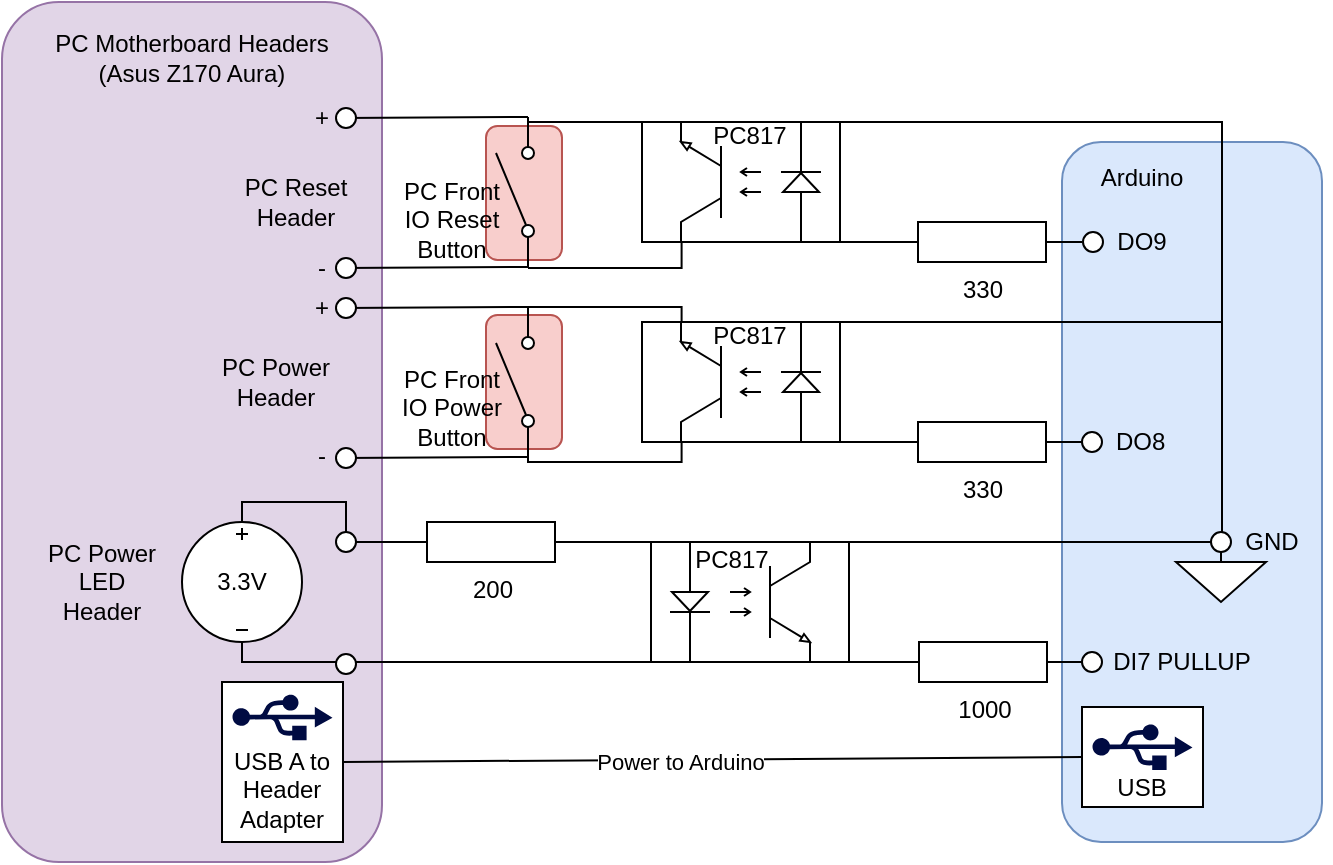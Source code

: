 <mxfile version="21.3.7" type="device">
  <diagram name="Page-1" id="16e2658f-23c8-b752-8be9-c03fbebb8bbe">
    <mxGraphModel dx="988" dy="554" grid="1" gridSize="10" guides="1" tooltips="1" connect="1" arrows="1" fold="1" page="1" pageScale="1" pageWidth="1100" pageHeight="850" background="none" math="0" shadow="0">
      <root>
        <mxCell id="0" />
        <mxCell id="1" parent="0" />
        <mxCell id="YMI0XfD5ZxAQQNTU919H-50" value="" style="rounded=1;whiteSpace=wrap;html=1;fillColor=#f8cecc;strokeColor=#b85450;" parent="1" vertex="1">
          <mxGeometry x="292" y="286.5" width="38" height="67" as="geometry" />
        </mxCell>
        <mxCell id="YMI0XfD5ZxAQQNTU919H-49" value="" style="rounded=1;whiteSpace=wrap;html=1;fillColor=#f8cecc;strokeColor=#b85450;" parent="1" vertex="1">
          <mxGeometry x="292" y="192" width="38" height="67" as="geometry" />
        </mxCell>
        <mxCell id="YMI0XfD5ZxAQQNTU919H-37" value="" style="rounded=1;whiteSpace=wrap;html=1;fillColor=#e1d5e7;strokeColor=#9673a6;" parent="1" vertex="1">
          <mxGeometry x="50" y="130" width="190" height="430" as="geometry" />
        </mxCell>
        <mxCell id="YMI0XfD5ZxAQQNTU919H-40" value="" style="rounded=1;whiteSpace=wrap;html=1;fillColor=#dae8fc;strokeColor=#6c8ebf;" parent="1" vertex="1">
          <mxGeometry x="580" y="200" width="130" height="350" as="geometry" />
        </mxCell>
        <mxCell id="D6pAHJ3QwlVJec8fdso8-7" style="edgeStyle=orthogonalEdgeStyle;rounded=0;orthogonalLoop=1;jettySize=auto;html=1;exitX=0;exitY=0.5;exitDx=0;exitDy=0;exitPerimeter=0;entryX=0.195;entryY=0;entryDx=0;entryDy=0;entryPerimeter=0;endArrow=none;endFill=0;" parent="1" source="D6pAHJ3QwlVJec8fdso8-1" target="D6pAHJ3QwlVJec8fdso8-2" edge="1">
          <mxGeometry relative="1" as="geometry">
            <Array as="points">
              <mxPoint x="570" y="250" />
              <mxPoint x="570" y="250" />
            </Array>
          </mxGeometry>
        </mxCell>
        <mxCell id="D6pAHJ3QwlVJec8fdso8-1" value="330" style="pointerEvents=1;verticalLabelPosition=bottom;shadow=0;dashed=0;align=center;html=1;verticalAlign=top;shape=mxgraph.electrical.resistors.resistor_1;" parent="1" vertex="1">
          <mxGeometry x="490" y="240" width="100" height="20" as="geometry" />
        </mxCell>
        <mxCell id="YMI0XfD5ZxAQQNTU919H-6" style="edgeStyle=orthogonalEdgeStyle;rounded=0;orthogonalLoop=1;jettySize=auto;html=1;exitX=0.8;exitY=1;exitDx=0;exitDy=0;exitPerimeter=0;entryX=1;entryY=0.8;entryDx=0;entryDy=0;endArrow=none;endFill=0;" parent="1" source="D6pAHJ3QwlVJec8fdso8-2" target="YMI0XfD5ZxAQQNTU919H-5" edge="1">
          <mxGeometry relative="1" as="geometry">
            <Array as="points">
              <mxPoint x="313" y="190" />
            </Array>
          </mxGeometry>
        </mxCell>
        <mxCell id="YMI0XfD5ZxAQQNTU919H-7" style="edgeStyle=orthogonalEdgeStyle;rounded=0;orthogonalLoop=1;jettySize=auto;html=1;exitX=0.8;exitY=0;exitDx=0;exitDy=0;exitPerimeter=0;entryX=0;entryY=0.8;entryDx=0;entryDy=0;endArrow=none;endFill=0;" parent="1" source="D6pAHJ3QwlVJec8fdso8-2" target="YMI0XfD5ZxAQQNTU919H-5" edge="1">
          <mxGeometry relative="1" as="geometry">
            <Array as="points">
              <mxPoint x="390" y="263" />
              <mxPoint x="313" y="263" />
            </Array>
          </mxGeometry>
        </mxCell>
        <mxCell id="YMI0XfD5ZxAQQNTU919H-47" style="edgeStyle=orthogonalEdgeStyle;rounded=0;orthogonalLoop=1;jettySize=auto;html=1;exitX=0.195;exitY=1;exitDx=0;exitDy=0;exitPerimeter=0;endArrow=none;endFill=0;" parent="1" source="D6pAHJ3QwlVJec8fdso8-2" edge="1">
          <mxGeometry relative="1" as="geometry">
            <mxPoint x="660" y="290" as="targetPoint" />
            <Array as="points">
              <mxPoint x="660" y="190" />
            </Array>
          </mxGeometry>
        </mxCell>
        <mxCell id="D6pAHJ3QwlVJec8fdso8-2" value="" style="verticalLabelPosition=bottom;shadow=0;dashed=0;align=center;html=1;verticalAlign=top;shape=mxgraph.electrical.opto_electronics.opto-coupler;rotation=-180;" parent="1" vertex="1">
          <mxGeometry x="370" y="190" width="99" height="60" as="geometry" />
        </mxCell>
        <mxCell id="D6pAHJ3QwlVJec8fdso8-16" style="edgeStyle=orthogonalEdgeStyle;rounded=0;orthogonalLoop=1;jettySize=auto;html=1;exitX=0.8;exitY=0;exitDx=0;exitDy=0;exitPerimeter=0;entryX=0.5;entryY=0;entryDx=0;entryDy=0;entryPerimeter=0;endArrow=none;endFill=0;" parent="1" source="D6pAHJ3QwlVJec8fdso8-4" target="D6pAHJ3QwlVJec8fdso8-15" edge="1">
          <mxGeometry relative="1" as="geometry">
            <Array as="points">
              <mxPoint x="600" y="400" />
              <mxPoint x="600" y="400" />
            </Array>
          </mxGeometry>
        </mxCell>
        <mxCell id="D6pAHJ3QwlVJec8fdso8-4" value="" style="verticalLabelPosition=bottom;shadow=0;dashed=0;align=center;html=1;verticalAlign=top;shape=mxgraph.electrical.opto_electronics.opto-coupler;" parent="1" vertex="1">
          <mxGeometry x="374.5" y="400" width="99" height="60" as="geometry" />
        </mxCell>
        <mxCell id="D6pAHJ3QwlVJec8fdso8-17" style="edgeStyle=orthogonalEdgeStyle;rounded=0;orthogonalLoop=1;jettySize=auto;html=1;exitX=0.195;exitY=1;exitDx=0;exitDy=0;exitPerimeter=0;entryX=0.5;entryY=0;entryDx=0;entryDy=0;entryPerimeter=0;endArrow=none;endFill=0;" parent="1" source="D6pAHJ3QwlVJec8fdso8-5" target="D6pAHJ3QwlVJec8fdso8-15" edge="1">
          <mxGeometry relative="1" as="geometry">
            <Array as="points">
              <mxPoint x="660" y="290" />
              <mxPoint x="660" y="400" />
            </Array>
          </mxGeometry>
        </mxCell>
        <mxCell id="YMI0XfD5ZxAQQNTU919H-2" style="edgeStyle=orthogonalEdgeStyle;rounded=0;orthogonalLoop=1;jettySize=auto;html=1;exitX=0.8;exitY=1;exitDx=0;exitDy=0;exitPerimeter=0;entryX=1;entryY=0.8;entryDx=0;entryDy=0;endArrow=none;endFill=0;" parent="1" source="D6pAHJ3QwlVJec8fdso8-5" target="YMI0XfD5ZxAQQNTU919H-1" edge="1">
          <mxGeometry relative="1" as="geometry">
            <Array as="points">
              <mxPoint x="390" y="283" />
            </Array>
          </mxGeometry>
        </mxCell>
        <mxCell id="YMI0XfD5ZxAQQNTU919H-3" style="edgeStyle=orthogonalEdgeStyle;rounded=0;orthogonalLoop=1;jettySize=auto;html=1;exitX=0.8;exitY=0;exitDx=0;exitDy=0;exitPerimeter=0;entryX=0;entryY=0.8;entryDx=0;entryDy=0;endArrow=none;endFill=0;" parent="1" source="D6pAHJ3QwlVJec8fdso8-5" target="YMI0XfD5ZxAQQNTU919H-1" edge="1">
          <mxGeometry relative="1" as="geometry">
            <Array as="points">
              <mxPoint x="390" y="360" />
              <mxPoint x="313" y="360" />
            </Array>
          </mxGeometry>
        </mxCell>
        <mxCell id="D6pAHJ3QwlVJec8fdso8-5" value="" style="verticalLabelPosition=bottom;shadow=0;dashed=0;align=center;html=1;verticalAlign=top;shape=mxgraph.electrical.opto_electronics.opto-coupler;rotation=-180;" parent="1" vertex="1">
          <mxGeometry x="370" y="290" width="99" height="60" as="geometry" />
        </mxCell>
        <mxCell id="D6pAHJ3QwlVJec8fdso8-9" style="edgeStyle=orthogonalEdgeStyle;rounded=0;orthogonalLoop=1;jettySize=auto;html=1;exitX=0;exitY=0.5;exitDx=0;exitDy=0;exitPerimeter=0;entryX=0.195;entryY=0;entryDx=0;entryDy=0;entryPerimeter=0;endArrow=none;endFill=0;" parent="1" source="D6pAHJ3QwlVJec8fdso8-8" target="D6pAHJ3QwlVJec8fdso8-5" edge="1">
          <mxGeometry relative="1" as="geometry">
            <Array as="points">
              <mxPoint x="470" y="350" />
              <mxPoint x="470" y="350" />
            </Array>
          </mxGeometry>
        </mxCell>
        <mxCell id="D6pAHJ3QwlVJec8fdso8-8" value="330" style="pointerEvents=1;verticalLabelPosition=bottom;shadow=0;dashed=0;align=center;html=1;verticalAlign=top;shape=mxgraph.electrical.resistors.resistor_1;" parent="1" vertex="1">
          <mxGeometry x="490" y="340" width="100" height="20" as="geometry" />
        </mxCell>
        <mxCell id="D6pAHJ3QwlVJec8fdso8-13" style="edgeStyle=orthogonalEdgeStyle;rounded=0;orthogonalLoop=1;jettySize=auto;html=1;exitX=0;exitY=0.5;exitDx=0;exitDy=0;exitPerimeter=0;entryX=0.8;entryY=1;entryDx=0;entryDy=0;entryPerimeter=0;endArrow=none;endFill=0;" parent="1" source="D6pAHJ3QwlVJec8fdso8-10" target="D6pAHJ3QwlVJec8fdso8-4" edge="1">
          <mxGeometry relative="1" as="geometry">
            <Array as="points">
              <mxPoint x="464.5" y="460" />
              <mxPoint x="464.5" y="460" />
            </Array>
          </mxGeometry>
        </mxCell>
        <mxCell id="D6pAHJ3QwlVJec8fdso8-10" value="1000" style="pointerEvents=1;verticalLabelPosition=bottom;shadow=0;dashed=0;align=center;html=1;verticalAlign=top;shape=mxgraph.electrical.resistors.resistor_1;" parent="1" vertex="1">
          <mxGeometry x="490.5" y="450" width="100" height="20" as="geometry" />
        </mxCell>
        <mxCell id="D6pAHJ3QwlVJec8fdso8-14" style="edgeStyle=orthogonalEdgeStyle;rounded=0;orthogonalLoop=1;jettySize=auto;html=1;exitX=1;exitY=0.5;exitDx=0;exitDy=0;exitPerimeter=0;entryX=0.195;entryY=0;entryDx=0;entryDy=0;entryPerimeter=0;endArrow=none;endFill=0;" parent="1" source="D6pAHJ3QwlVJec8fdso8-12" target="D6pAHJ3QwlVJec8fdso8-4" edge="1">
          <mxGeometry relative="1" as="geometry">
            <Array as="points">
              <mxPoint x="374.5" y="400" />
              <mxPoint x="374.5" y="400" />
            </Array>
          </mxGeometry>
        </mxCell>
        <mxCell id="D6pAHJ3QwlVJec8fdso8-12" value="200" style="pointerEvents=1;verticalLabelPosition=bottom;shadow=0;dashed=0;align=center;html=1;verticalAlign=top;shape=mxgraph.electrical.resistors.resistor_1;" parent="1" vertex="1">
          <mxGeometry x="244.5" y="390" width="100" height="20" as="geometry" />
        </mxCell>
        <mxCell id="D6pAHJ3QwlVJec8fdso8-15" value="" style="pointerEvents=1;verticalLabelPosition=bottom;shadow=0;dashed=0;align=center;html=1;verticalAlign=top;shape=mxgraph.electrical.signal_sources.signal_ground;" parent="1" vertex="1">
          <mxGeometry x="637" y="400" width="45" height="30" as="geometry" />
        </mxCell>
        <mxCell id="D6pAHJ3QwlVJec8fdso8-18" value="DI7 PULLUP" style="text;html=1;strokeColor=none;fillColor=none;align=center;verticalAlign=middle;whiteSpace=wrap;rounded=0;" parent="1" vertex="1">
          <mxGeometry x="595" y="445" width="90" height="30" as="geometry" />
        </mxCell>
        <mxCell id="D6pAHJ3QwlVJec8fdso8-19" value="DO8&amp;nbsp;" style="text;html=1;strokeColor=none;fillColor=none;align=center;verticalAlign=middle;whiteSpace=wrap;rounded=0;" parent="1" vertex="1">
          <mxGeometry x="590.5" y="335" width="60" height="30" as="geometry" />
        </mxCell>
        <mxCell id="D6pAHJ3QwlVJec8fdso8-20" value="DO9" style="text;html=1;strokeColor=none;fillColor=none;align=center;verticalAlign=middle;whiteSpace=wrap;rounded=0;" parent="1" vertex="1">
          <mxGeometry x="590" y="235" width="60" height="30" as="geometry" />
        </mxCell>
        <mxCell id="D6pAHJ3QwlVJec8fdso8-22" style="edgeStyle=orthogonalEdgeStyle;rounded=0;orthogonalLoop=1;jettySize=auto;html=1;exitX=0.5;exitY=0;exitDx=0;exitDy=0;exitPerimeter=0;entryX=0;entryY=0.5;entryDx=0;entryDy=0;entryPerimeter=0;endArrow=none;endFill=0;" parent="1" source="D6pAHJ3QwlVJec8fdso8-21" target="D6pAHJ3QwlVJec8fdso8-12" edge="1">
          <mxGeometry relative="1" as="geometry">
            <Array as="points">
              <mxPoint x="170" y="380" />
              <mxPoint x="222" y="380" />
              <mxPoint x="222" y="400" />
            </Array>
          </mxGeometry>
        </mxCell>
        <mxCell id="D6pAHJ3QwlVJec8fdso8-23" style="edgeStyle=orthogonalEdgeStyle;rounded=0;orthogonalLoop=1;jettySize=auto;html=1;exitX=0.5;exitY=1;exitDx=0;exitDy=0;exitPerimeter=0;entryX=0.195;entryY=1;entryDx=0;entryDy=0;entryPerimeter=0;endArrow=none;endFill=0;" parent="1" source="D6pAHJ3QwlVJec8fdso8-21" target="D6pAHJ3QwlVJec8fdso8-4" edge="1">
          <mxGeometry relative="1" as="geometry">
            <Array as="points">
              <mxPoint x="170" y="460" />
            </Array>
          </mxGeometry>
        </mxCell>
        <mxCell id="D6pAHJ3QwlVJec8fdso8-21" value="" style="pointerEvents=1;verticalLabelPosition=bottom;shadow=0;dashed=0;align=center;html=1;verticalAlign=top;shape=mxgraph.electrical.signal_sources.source;aspect=fixed;points=[[0.5,0,0],[1,0.5,0],[0.5,1,0],[0,0.5,0]];elSignalType=dc3;" parent="1" vertex="1">
          <mxGeometry x="140" y="390" width="60" height="60" as="geometry" />
        </mxCell>
        <mxCell id="YMI0XfD5ZxAQQNTU919H-1" value="" style="html=1;shape=mxgraph.electrical.electro-mechanical.singleSwitch;aspect=fixed;elSwitchState=off;rotation=-90;" parent="1" vertex="1">
          <mxGeometry x="269.5" y="310" width="75" height="20" as="geometry" />
        </mxCell>
        <mxCell id="YMI0XfD5ZxAQQNTU919H-4" value="PC Front IO Power Button" style="text;html=1;strokeColor=none;fillColor=none;align=center;verticalAlign=middle;whiteSpace=wrap;rounded=0;" parent="1" vertex="1">
          <mxGeometry x="244.5" y="318" width="60" height="30" as="geometry" />
        </mxCell>
        <mxCell id="YMI0XfD5ZxAQQNTU919H-5" value="" style="html=1;shape=mxgraph.electrical.electro-mechanical.singleSwitch;aspect=fixed;elSwitchState=off;rotation=-90;" parent="1" vertex="1">
          <mxGeometry x="269.5" y="215" width="75" height="20" as="geometry" />
        </mxCell>
        <mxCell id="YMI0XfD5ZxAQQNTU919H-8" value="PC Front IO Reset Button" style="text;html=1;strokeColor=none;fillColor=none;align=center;verticalAlign=middle;whiteSpace=wrap;rounded=0;" parent="1" vertex="1">
          <mxGeometry x="244.5" y="224" width="60" height="30" as="geometry" />
        </mxCell>
        <mxCell id="YMI0XfD5ZxAQQNTU919H-14" value="3.3V" style="text;html=1;strokeColor=none;fillColor=none;align=center;verticalAlign=middle;whiteSpace=wrap;rounded=0;" parent="1" vertex="1">
          <mxGeometry x="140" y="405" width="60" height="30" as="geometry" />
        </mxCell>
        <mxCell id="YMI0XfD5ZxAQQNTU919H-16" value="" style="endArrow=none;html=1;rounded=0;entryX=1;entryY=0.8;entryDx=0;entryDy=0;" parent="1" target="YMI0XfD5ZxAQQNTU919H-5" edge="1">
          <mxGeometry width="50" height="50" relative="1" as="geometry">
            <mxPoint x="220" y="188" as="sourcePoint" />
            <mxPoint x="280" y="180" as="targetPoint" />
          </mxGeometry>
        </mxCell>
        <mxCell id="YMI0XfD5ZxAQQNTU919H-17" value="" style="endArrow=none;html=1;rounded=0;entryX=0;entryY=0.8;entryDx=0;entryDy=0;" parent="1" target="YMI0XfD5ZxAQQNTU919H-5" edge="1">
          <mxGeometry width="50" height="50" relative="1" as="geometry">
            <mxPoint x="220" y="263" as="sourcePoint" />
            <mxPoint x="283" y="265" as="targetPoint" />
          </mxGeometry>
        </mxCell>
        <mxCell id="YMI0XfD5ZxAQQNTU919H-18" value="" style="ellipse;whiteSpace=wrap;html=1;aspect=fixed;snapToPoint=0;connectable=0;" parent="1" vertex="1">
          <mxGeometry x="217" y="395" width="10" height="10" as="geometry" />
        </mxCell>
        <mxCell id="YMI0XfD5ZxAQQNTU919H-23" value="" style="ellipse;whiteSpace=wrap;html=1;aspect=fixed;snapToPoint=0;connectable=0;" parent="1" vertex="1">
          <mxGeometry x="217" y="456" width="10" height="10" as="geometry" />
        </mxCell>
        <mxCell id="YMI0XfD5ZxAQQNTU919H-24" value="" style="ellipse;whiteSpace=wrap;html=1;aspect=fixed;snapToPoint=0;connectable=0;" parent="1" vertex="1">
          <mxGeometry x="217" y="183" width="10" height="10" as="geometry" />
        </mxCell>
        <mxCell id="YMI0XfD5ZxAQQNTU919H-25" value="" style="ellipse;whiteSpace=wrap;html=1;aspect=fixed;snapToPoint=0;connectable=0;" parent="1" vertex="1">
          <mxGeometry x="217" y="258" width="10" height="10" as="geometry" />
        </mxCell>
        <mxCell id="YMI0XfD5ZxAQQNTU919H-26" value="" style="endArrow=none;html=1;rounded=0;entryX=1;entryY=0.8;entryDx=0;entryDy=0;" parent="1" target="YMI0XfD5ZxAQQNTU919H-1" edge="1">
          <mxGeometry width="50" height="50" relative="1" as="geometry">
            <mxPoint x="220" y="283" as="sourcePoint" />
            <mxPoint x="293" y="290" as="targetPoint" />
          </mxGeometry>
        </mxCell>
        <mxCell id="YMI0XfD5ZxAQQNTU919H-27" value="" style="endArrow=none;html=1;rounded=0;entryX=0;entryY=0.8;entryDx=0;entryDy=0;" parent="1" target="YMI0XfD5ZxAQQNTU919H-1" edge="1">
          <mxGeometry width="50" height="50" relative="1" as="geometry">
            <mxPoint x="220" y="358" as="sourcePoint" />
            <mxPoint x="310" y="359.6" as="targetPoint" />
          </mxGeometry>
        </mxCell>
        <mxCell id="YMI0XfD5ZxAQQNTU919H-28" value="" style="ellipse;whiteSpace=wrap;html=1;aspect=fixed;snapToPoint=0;connectable=0;" parent="1" vertex="1">
          <mxGeometry x="217" y="278" width="10" height="10" as="geometry" />
        </mxCell>
        <mxCell id="YMI0XfD5ZxAQQNTU919H-29" value="" style="ellipse;whiteSpace=wrap;html=1;aspect=fixed;snapToPoint=0;connectable=0;" parent="1" vertex="1">
          <mxGeometry x="217" y="353" width="10" height="10" as="geometry" />
        </mxCell>
        <mxCell id="YMI0XfD5ZxAQQNTU919H-30" value="PC Reset Header" style="text;html=1;strokeColor=none;fillColor=none;align=center;verticalAlign=middle;whiteSpace=wrap;rounded=0;" parent="1" vertex="1">
          <mxGeometry x="167" y="215" width="60" height="30" as="geometry" />
        </mxCell>
        <mxCell id="YMI0XfD5ZxAQQNTU919H-31" value="PC Power Header" style="text;html=1;strokeColor=none;fillColor=none;align=center;verticalAlign=middle;whiteSpace=wrap;rounded=0;" parent="1" vertex="1">
          <mxGeometry x="157" y="305" width="60" height="30" as="geometry" />
        </mxCell>
        <mxCell id="YMI0XfD5ZxAQQNTU919H-32" value="+" style="text;html=1;strokeColor=none;fillColor=none;align=center;verticalAlign=middle;whiteSpace=wrap;rounded=0;" parent="1" vertex="1">
          <mxGeometry x="180" y="268" width="60" height="30" as="geometry" />
        </mxCell>
        <mxCell id="YMI0XfD5ZxAQQNTU919H-33" value="+" style="text;html=1;strokeColor=none;fillColor=none;align=center;verticalAlign=middle;whiteSpace=wrap;rounded=0;" parent="1" vertex="1">
          <mxGeometry x="180" y="173" width="60" height="30" as="geometry" />
        </mxCell>
        <mxCell id="YMI0XfD5ZxAQQNTU919H-34" value="-" style="text;html=1;strokeColor=none;fillColor=none;align=center;verticalAlign=middle;whiteSpace=wrap;rounded=0;" parent="1" vertex="1">
          <mxGeometry x="180" y="248" width="60" height="30" as="geometry" />
        </mxCell>
        <mxCell id="YMI0XfD5ZxAQQNTU919H-35" value="-" style="text;html=1;strokeColor=none;fillColor=none;align=center;verticalAlign=middle;whiteSpace=wrap;rounded=0;" parent="1" vertex="1">
          <mxGeometry x="180" y="342" width="60" height="30" as="geometry" />
        </mxCell>
        <mxCell id="YMI0XfD5ZxAQQNTU919H-36" value="PC Power LED Header" style="text;html=1;strokeColor=none;fillColor=none;align=center;verticalAlign=middle;whiteSpace=wrap;rounded=0;" parent="1" vertex="1">
          <mxGeometry x="70" y="405" width="60" height="30" as="geometry" />
        </mxCell>
        <mxCell id="YMI0XfD5ZxAQQNTU919H-38" value="PC Motherboard Headers&lt;br&gt;(Asus Z170 Aura)" style="text;html=1;strokeColor=none;fillColor=none;align=center;verticalAlign=middle;whiteSpace=wrap;rounded=0;" parent="1" vertex="1">
          <mxGeometry x="65" y="143" width="160" height="30" as="geometry" />
        </mxCell>
        <mxCell id="YMI0XfD5ZxAQQNTU919H-41" value="Arduino" style="text;html=1;strokeColor=none;fillColor=none;align=center;verticalAlign=middle;whiteSpace=wrap;rounded=0;" parent="1" vertex="1">
          <mxGeometry x="540" y="203" width="160" height="30" as="geometry" />
        </mxCell>
        <mxCell id="YMI0XfD5ZxAQQNTU919H-42" value="" style="ellipse;whiteSpace=wrap;html=1;aspect=fixed;snapToPoint=0;connectable=0;" parent="1" vertex="1">
          <mxGeometry x="590" y="455" width="10" height="10" as="geometry" />
        </mxCell>
        <mxCell id="YMI0XfD5ZxAQQNTU919H-43" value="" style="ellipse;whiteSpace=wrap;html=1;aspect=fixed;snapToPoint=0;connectable=0;" parent="1" vertex="1">
          <mxGeometry x="590" y="345" width="10" height="10" as="geometry" />
        </mxCell>
        <mxCell id="YMI0XfD5ZxAQQNTU919H-44" value="" style="ellipse;whiteSpace=wrap;html=1;aspect=fixed;snapToPoint=0;connectable=0;" parent="1" vertex="1">
          <mxGeometry x="590.5" y="245" width="10" height="10" as="geometry" />
        </mxCell>
        <mxCell id="YMI0XfD5ZxAQQNTU919H-45" value="" style="ellipse;whiteSpace=wrap;html=1;aspect=fixed;snapToPoint=0;connectable=0;" parent="1" vertex="1">
          <mxGeometry x="654.5" y="395" width="10" height="10" as="geometry" />
        </mxCell>
        <mxCell id="YMI0XfD5ZxAQQNTU919H-46" value="GND" style="text;html=1;strokeColor=none;fillColor=none;align=center;verticalAlign=middle;whiteSpace=wrap;rounded=0;" parent="1" vertex="1">
          <mxGeometry x="654.5" y="385" width="60" height="30" as="geometry" />
        </mxCell>
        <mxCell id="YMI0XfD5ZxAQQNTU919H-53" value="PC817" style="text;html=1;strokeColor=none;fillColor=none;align=center;verticalAlign=middle;whiteSpace=wrap;rounded=0;" parent="1" vertex="1">
          <mxGeometry x="394" y="182" width="60" height="30" as="geometry" />
        </mxCell>
        <mxCell id="YMI0XfD5ZxAQQNTU919H-54" value="PC817" style="text;html=1;strokeColor=none;fillColor=none;align=center;verticalAlign=middle;whiteSpace=wrap;rounded=0;" parent="1" vertex="1">
          <mxGeometry x="394" y="282" width="60" height="30" as="geometry" />
        </mxCell>
        <mxCell id="YMI0XfD5ZxAQQNTU919H-55" value="PC817" style="text;html=1;strokeColor=none;fillColor=none;align=center;verticalAlign=middle;whiteSpace=wrap;rounded=0;" parent="1" vertex="1">
          <mxGeometry x="385" y="394" width="60" height="30" as="geometry" />
        </mxCell>
        <mxCell id="f0SjjqCDH4rqMRj6pF-X-4" value="" style="endArrow=none;html=1;rounded=0;entryX=0;entryY=0;entryDx=0;entryDy=0;exitX=1;exitY=0.5;exitDx=0;exitDy=0;" edge="1" parent="1" source="f0SjjqCDH4rqMRj6pF-X-5" target="f0SjjqCDH4rqMRj6pF-X-11">
          <mxGeometry width="50" height="50" relative="1" as="geometry">
            <mxPoint x="340" y="570" as="sourcePoint" />
            <mxPoint x="385" y="510" as="targetPoint" />
          </mxGeometry>
        </mxCell>
        <mxCell id="f0SjjqCDH4rqMRj6pF-X-12" value="Power to Arduino" style="edgeLabel;html=1;align=center;verticalAlign=middle;resizable=0;points=[];" vertex="1" connectable="0" parent="f0SjjqCDH4rqMRj6pF-X-4">
          <mxGeometry x="-0.089" y="-1" relative="1" as="geometry">
            <mxPoint as="offset" />
          </mxGeometry>
        </mxCell>
        <mxCell id="f0SjjqCDH4rqMRj6pF-X-8" value="" style="group" vertex="1" connectable="0" parent="1">
          <mxGeometry x="590" y="482.5" width="60.5" height="55" as="geometry" />
        </mxCell>
        <mxCell id="f0SjjqCDH4rqMRj6pF-X-9" value="" style="rounded=0;whiteSpace=wrap;html=1;" vertex="1" parent="f0SjjqCDH4rqMRj6pF-X-8">
          <mxGeometry width="60.5" height="50" as="geometry" />
        </mxCell>
        <mxCell id="f0SjjqCDH4rqMRj6pF-X-10" value="" style="sketch=0;aspect=fixed;pointerEvents=1;shadow=0;dashed=0;html=1;strokeColor=none;labelPosition=center;verticalLabelPosition=bottom;verticalAlign=top;align=center;fillColor=#000B42;shape=mxgraph.mscae.enterprise.usb" vertex="1" parent="f0SjjqCDH4rqMRj6pF-X-8">
          <mxGeometry x="5.25" y="8.5" width="50" height="23" as="geometry" />
        </mxCell>
        <mxCell id="f0SjjqCDH4rqMRj6pF-X-11" value="USB" style="text;html=1;strokeColor=none;fillColor=none;align=center;verticalAlign=middle;whiteSpace=wrap;rounded=0;" vertex="1" parent="f0SjjqCDH4rqMRj6pF-X-8">
          <mxGeometry x="0.25" y="25" width="60" height="30" as="geometry" />
        </mxCell>
        <mxCell id="f0SjjqCDH4rqMRj6pF-X-13" value="" style="group" vertex="1" connectable="0" parent="1">
          <mxGeometry x="160" y="470" width="60.5" height="80" as="geometry" />
        </mxCell>
        <mxCell id="f0SjjqCDH4rqMRj6pF-X-5" value="" style="rounded=0;whiteSpace=wrap;html=1;" vertex="1" parent="f0SjjqCDH4rqMRj6pF-X-13">
          <mxGeometry width="60.5" height="80" as="geometry" />
        </mxCell>
        <mxCell id="f0SjjqCDH4rqMRj6pF-X-2" value="" style="sketch=0;aspect=fixed;pointerEvents=1;shadow=0;dashed=0;html=1;strokeColor=none;labelPosition=center;verticalLabelPosition=bottom;verticalAlign=top;align=center;fillColor=#000B42;shape=mxgraph.mscae.enterprise.usb" vertex="1" parent="f0SjjqCDH4rqMRj6pF-X-13">
          <mxGeometry x="5.25" y="6.094" width="50" height="23" as="geometry" />
        </mxCell>
        <mxCell id="f0SjjqCDH4rqMRj6pF-X-6" value="USB A to Header Adapter" style="text;html=1;strokeColor=none;fillColor=none;align=center;verticalAlign=middle;whiteSpace=wrap;rounded=0;" vertex="1" parent="f0SjjqCDH4rqMRj6pF-X-13">
          <mxGeometry y="33.09" width="60" height="40.91" as="geometry" />
        </mxCell>
      </root>
    </mxGraphModel>
  </diagram>
</mxfile>
